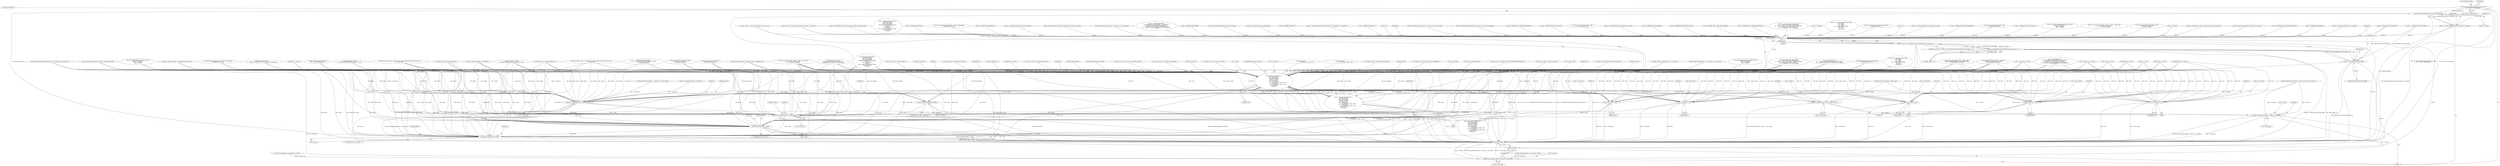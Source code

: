 digraph "0_heimdal_1a6a6e462dc2ac6111f9e02c6852ddec4849b887@API" {
"1002141" [label="(Call,copy_PrincipalName(&rep.ticket.sname, &r->ek.sname))"];
"1001094" [label="(Call,_krb5_principal2principalname(&rep.ticket.sname,\n\t\t\t\t  r->server->entry.principal))"];
"1002139" [label="(Call,ret = copy_PrincipalName(&rep.ticket.sname, &r->ek.sname))"];
"1002491" [label="(Call,ret != 0)"];
"1002490" [label="(Call,ret != 0 && ret != HDB_ERR_NOT_FOUND_HERE && reply->length == 0)"];
"1002495" [label="(Call,ret != HDB_ERR_NOT_FOUND_HERE)"];
"1002494" [label="(Call,ret != HDB_ERR_NOT_FOUND_HERE && reply->length == 0)"];
"1002506" [label="(Call,_kdc_fast_mk_error(context, r,\n \t\t\t\t &error_method,\n \t\t\t\t r->armor_crypto,\n \t\t\t\t &req->req_body,\n \t\t\t\t ret, r->e_text,\n \t\t\t\t r->server_princ,\n\t\t\t\t r->client_princ ?\n                                     &r->client_princ->name : NULL,\n\t\t\t\t r->client_princ ?\n                                     &r->client_princ->realm : NULL,\n \t\t\t\t NULL, NULL,\n \t\t\t\t reply))"];
"1002504" [label="(Call,ret = _kdc_fast_mk_error(context, r,\n \t\t\t\t &error_method,\n \t\t\t\t r->armor_crypto,\n \t\t\t\t &req->req_body,\n \t\t\t\t ret, r->e_text,\n \t\t\t\t r->server_princ,\n\t\t\t\t r->client_princ ?\n                                     &r->client_princ->name : NULL,\n\t\t\t\t r->client_princ ?\n                                     &r->client_princ->realm : NULL,\n \t\t\t\t NULL, NULL,\n \t\t\t\t reply))"];
"1002696" [label="(Return,return ret;)"];
"1002573" [label="(Call,free_METHOD_DATA(&error_method))"];
"1002592" [label="(Call,krb5_free_principal(context, r->client_princ))"];
"1002621" [label="(Call,krb5_free_principal(context, r->server_princ))"];
"1002649" [label="(Call,_kdc_free_ent(context, r->client))"];
"1002658" [label="(Call,_kdc_free_ent(context, r->server))"];
"1002597" [label="(Call,r->client_princ = NULL)"];
"1002611" [label="(Call,r->client_name = NULL)"];
"1002626" [label="(Call,r->server_princ = NULL)"];
"1002640" [label="(Call,r->server_name = NULL)"];
"1002668" [label="(Call,krb5_crypto_destroy(r->context, r->armor_crypto))"];
"1002680" [label="(Call,krb5_free_keyblock_contents(r->context, &r->reply_key))"];
"1002688" [label="(Call,krb5_free_keyblock_contents(r->context, &r->session_key))"];
"1002675" [label="(Call,r->armor_crypto = NULL)"];
"1002549" [label="(Identifier,reply)"];
"1000778" [label="(Call,ret = krb5_padata_add(context, &error_method,\n\t\t\t\t  pat[n].type, NULL, 0))"];
"1002620" [label="(Block,)"];
"1002599" [label="(Identifier,r)"];
"1002547" [label="(Identifier,NULL)"];
"1002496" [label="(Identifier,ret)"];
"1002503" [label="(Block,)"];
"1002668" [label="(Call,krb5_crypto_destroy(r->context, r->armor_crypto))"];
"1000270" [label="(Call,kdc_log(context, config, 0,\n\t\t\"AS-REQ malformed server name from %s\", from))"];
"1000868" [label="(Call,ckey == NULL)"];
"1002592" [label="(Call,krb5_free_principal(context, r->client_princ))"];
"1000945" [label="(Call,_kdc_get_preferred_key(context, config,\n\t\t\t\t r->server, r->server_name,\n\t\t\t\t &setype, &skey))"];
"1002630" [label="(Identifier,NULL)"];
"1000131" [label="(Block,)"];
"1001284" [label="(Call,_kdc_check_addresses(context, config, b->addresses, from_addr))"];
"1002495" [label="(Call,ret != HDB_ERR_NOT_FOUND_HERE)"];
"1000568" [label="(Call,ret = KRB5KDC_ERR_S_PRINCIPAL_UNKNOWN)"];
"1001190" [label="(Call,ret = KRB5KDC_ERR_POLICY)"];
"1002504" [label="(Call,ret = _kdc_fast_mk_error(context, r,\n \t\t\t\t &error_method,\n \t\t\t\t r->armor_crypto,\n \t\t\t\t &req->req_body,\n \t\t\t\t ret, r->e_text,\n \t\t\t\t r->server_princ,\n\t\t\t\t r->client_princ ?\n                                     &r->client_princ->name : NULL,\n\t\t\t\t r->client_princ ?\n                                     &r->client_princ->realm : NULL,\n \t\t\t\t NULL, NULL,\n \t\t\t\t reply))"];
"1000253" [label="(Call,ret == 0)"];
"1000355" [label="(Call,kdc_log(context, config, 0, \"Anonymous ticket w/o anonymous flag\"))"];
"1002593" [label="(Identifier,context)"];
"1002492" [label="(Identifier,ret)"];
"1002192" [label="(Call,krb5_generate_random_keyblock(context, r->sessionetype, &r->session_key))"];
"1002647" [label="(Identifier,r)"];
"1002238" [label="(Call,copy_EncryptionKey(&r->session_key, &r->ek.key))"];
"1000256" [label="(Call,ret = krb5_unparse_name(context, r->server_princ, &r->server_name))"];
"1001048" [label="(Call,ret = _krb5_principal2principalname(&rep.cname, r->client->entry.principal))"];
"1000377" [label="(Call,ret = KRB5KDC_ERR_C_PRINCIPAL_UNKNOWN)"];
"1002216" [label="(Call,ret = KRB5KDC_ERR_CLIENT_NOTYET)"];
"1001095" [label="(Call,&rep.ticket.sname)"];
"1000406" [label="(Call,kdc_log(context, config, 5, \"client %s does not have secrets at this KDC, need to proxy\",\n\t\tr->client_name))"];
"1002696" [label="(Return,return ret;)"];
"1000842" [label="(Call,ret = get_pa_etype_info2(context, config,\n\t\t\t\t     &error_method, ckey))"];
"1002635" [label="(Block,)"];
"1002689" [label="(Call,r->context)"];
"1000427" [label="(Call,krb5_unparse_name(context, r->client->entry.principal,\n\t\t\t\t&fixed_client_name))"];
"1002498" [label="(Call,reply->length == 0)"];
"1002640" [label="(Call,r->server_name = NULL)"];
"1002697" [label="(Identifier,ret)"];
"1002612" [label="(Call,r->client_name)"];
"1001292" [label="(Call,_kdc_set_e_text(r, \"Bad address list in requested\"))"];
"1000796" [label="(Call,_kdc_find_etype(context,\n\t\t\t      config->preauth_use_strongest_session_key, TRUE,\n\t\t\t      r->client, b->etype.val, b->etype.len, NULL, &ckey))"];
"1002641" [label="(Call,r->server_name)"];
"1002274" [label="(Call,ret = copy_METHOD_DATA(&r->outpadata, rep.padata))"];
"1000844" [label="(Call,get_pa_etype_info2(context, config,\n\t\t\t\t     &error_method, ckey))"];
"1002509" [label="(Call,&error_method)"];
"1001295" [label="(Call,ret = KRB5KRB_AP_ERR_BADADDR)"];
"1002604" [label="(Identifier,r)"];
"1002651" [label="(Call,r->client)"];
"1002601" [label="(Identifier,NULL)"];
"1000855" [label="(Call,require_preauth_p(r))"];
"1002479" [label="(Call,ret = KRB5KRB_ERR_RESPONSE_TOO_BIG)"];
"1000126" [label="(MethodParameterIn,kdc_request_t r)"];
"1000509" [label="(Call,ret = KRB5KDC_ERR_C_PRINCIPAL_UNKNOWN)"];
"1002321" [label="(Call,_kdc_add_KRB5SignedPath(context,\n\t\t\t\t  config,\n\t\t\t\t  r->server,\n\t\t\t\t  setype,\n\t\t\t\t  r->client->entry.principal,\n\t\t\t\t  NULL,\n\t\t\t\t  NULL,\n\t\t\t\t  &r->et))"];
"1001111" [label="(Identifier,b)"];
"1000360" [label="(Call,ret = KRB5KDC_ERR_C_PRINCIPAL_UNKNOWN)"];
"1002411" [label="(Call,ret = _kdc_encode_reply(context, config,\n\t\t\t    r->armor_crypto, req->req_body.nonce,\n\t\t\t    &rep, &r->et, &r->ek, setype, r->server->entry.kvno,\n\t\t\t    &skey->key, r->client->entry.kvno,\n\t\t\t    &r->reply_key, 0, &r->e_text, reply))"];
"1000574" [label="(Call,_kdc_find_etype(context,\n\t\t\t  krb5_principal_is_krbtgt(context, r->server_princ) ?\n\t\t\t  config->tgt_use_strongest_session_key :\n\t\t\t  config->svc_use_strongest_session_key, FALSE,\n\t\t\t  r->client, b->etype.val, b->etype.len, &r->sessionetype,\n\t\t\t  NULL))"];
"1001094" [label="(Call,_krb5_principal2principalname(&rep.ticket.sname,\n\t\t\t\t  r->server->entry.principal))"];
"1002574" [label="(Call,&error_method)"];
"1002405" [label="(Call,krb5_free_error_message(r->context, msg))"];
"1002270" [label="(Call,ret = ENOMEM)"];
"1002522" [label="(Call,r->server_princ)"];
"1000239" [label="(Call,_krb5_principalname2krb5_principal (context,\n\t\t\t\t\t\t  &r->server_princ,\n\t\t\t\t\t\t  *(b->sname),\n\t\t\t\t\t\t  b->realm))"];
"1002155" [label="(Identifier,ret)"];
"1002680" [label="(Call,krb5_free_keyblock_contents(r->context, &r->reply_key))"];
"1002491" [label="(Call,ret != 0)"];
"1002656" [label="(Identifier,r)"];
"1002623" [label="(Call,r->server_princ)"];
"1002665" [label="(Identifier,r)"];
"1002525" [label="(Call,r->client_princ ?\n                                     &r->client_princ->name : NULL)"];
"1002597" [label="(Call,r->client_princ = NULL)"];
"1002690" [label="(Identifier,r)"];
"1000455" [label="(Call,_kdc_fast_mk_error(context, r,\n\t\t\t\t &error_method,\n\t\t\t\t r->armor_crypto,\n\t\t\t\t &req->req_body,\n\t\t\t\t KRB5_KDC_ERR_WRONG_REALM,\n\t\t\t\t NULL,\n\t\t\t\t r->server_princ,\n\t\t\t\t NULL,\n\t\t\t\t &r->client->entry.principal->realm,\n\t\t\t\t NULL, NULL,\n\t\t\t\t reply))"];
"1002536" [label="(Call,r->client_princ ?\n                                     &r->client_princ->realm : NULL)"];
"1002319" [label="(Call,ret = _kdc_add_KRB5SignedPath(context,\n\t\t\t\t  config,\n\t\t\t\t  r->server,\n\t\t\t\t  setype,\n\t\t\t\t  r->client->entry.principal,\n\t\t\t\t  NULL,\n\t\t\t\t  NULL,\n\t\t\t\t  &r->et))"];
"1001275" [label="(Call,_kdc_set_e_text(r, \"Ticket may not be postdate\"))"];
"1002606" [label="(Block,)"];
"1000533" [label="(Call,ret == HDB_ERR_NOT_FOUND_HERE)"];
"1000133" [label="(Call,context = r->context)"];
"1000652" [label="(Call,pat[n].validate == NULL)"];
"1002675" [label="(Call,r->armor_crypto = NULL)"];
"1002489" [label="(ControlStructure,if (ret != 0 && ret != HDB_ERR_NOT_FOUND_HERE && reply->length == 0))"];
"1002598" [label="(Call,r->client_princ)"];
"1002507" [label="(Identifier,context)"];
"1002497" [label="(Identifier,HDB_ERR_NOT_FOUND_HERE)"];
"1000312" [label="(Call,krb5_unparse_name(context, r->client_princ, &r->client_name))"];
"1002622" [label="(Identifier,context)"];
"1000711" [label="(Call,ret != 0)"];
"1001187" [label="(Call,_kdc_set_e_text(r, \"Ticket may not be forwardable\"))"];
"1002514" [label="(Call,&req->req_body)"];
"1002220" [label="(Call,ret = copy_EncryptionKey(&r->session_key, &r->et.key))"];
"1002660" [label="(Call,r->server)"];
"1002698" [label="(MethodReturn,RET)"];
"1000860" [label="(Call,ret = KRB5KDC_ERR_PREAUTH_REQUIRED)"];
"1000192" [label="(Call,_kdc_fast_unwrap_request(r))"];
"1000278" [label="(Call,b->cname == NULL)"];
"1000831" [label="(Call,ret = get_pa_etype_info(context, config,\n\t\t\t\t\t&error_method, ckey))"];
"1002591" [label="(Block,)"];
"1002684" [label="(Call,&r->reply_key)"];
"1000383" [label="(Call,_kdc_db_fetch(context, config, r->client_princ,\n\t\t\tHDB_F_GET_CLIENT | flags, NULL,\n\t\t\t&r->clientdb, &r->client))"];
"1002650" [label="(Identifier,context)"];
"1002399" [label="(Call,_kdc_r_log(r, 0, \"add_enc_pa_rep failed: %s: %d\", msg, ret))"];
"1002553" [label="(JumpTarget,out2:)"];
"1000863" [label="(Call,_kdc_set_e_text(r, \"Need to use PA-ENC-TIMESTAMP/PA-PK-AS-REQ\"))"];
"1002569" [label="(ControlStructure,if (error_method.len))"];
"1002264" [label="(Call,rep.padata == NULL)"];
"1002692" [label="(Call,&r->session_key)"];
"1000889" [label="(Call,krb5_copy_keyblock_contents(r->context, &ckey->key, &r->reply_key))"];
"1002669" [label="(Call,r->context)"];
"1002682" [label="(Identifier,r)"];
"1000294" [label="(Call,_krb5_principalname2krb5_principal (context,\n\t\t\t\t\t\t  &r->client_princ,\n\t\t\t\t\t\t  *(b->cname),\n\t\t\t\t\t\t  b->realm))"];
"1002490" [label="(Call,ret != 0 && ret != HDB_ERR_NOT_FOUND_HERE && reply->length == 0)"];
"1002142" [label="(Call,&rep.ticket.sname)"];
"1002344" [label="(Call,log_as_req(context, config, r->reply_key.keytype, setype, b))"];
"1000675" [label="(Call,kdc_log(context, config, 5,\n\t\t    \"Looking for %s pa-data -- %s\", pat[n].name, r->client_name))"];
"1000872" [label="(Call,ret = KRB5KDC_ERR_CLIENT_NOTYET)"];
"1001101" [label="(Call,r->server->entry.principal)"];
"1000292" [label="(Call,ret = _krb5_principalname2krb5_principal (context,\n\t\t\t\t\t\t  &r->client_princ,\n\t\t\t\t\t\t  *(b->cname),\n\t\t\t\t\t\t  b->realm))"];
"1000232" [label="(Call,_kdc_set_e_text(r, \"No server in request\"))"];
"1002645" [label="(ControlStructure,if (r->client))"];
"1000324" [label="(Call,kdc_log(context, config, 0,\n\t\t\"AS-REQ malformed client name from %s\", from))"];
"1000920" [label="(Call,ret = _kdc_check_access(context, config, r->client, r->client_name,\n\t\t\t    r->server, r->server_name,\n\t\t\t    req, &error_method))"];
"1002649" [label="(Call,_kdc_free_ent(context, r->client))"];
"1000943" [label="(Call,ret = _kdc_get_preferred_key(context, config,\n\t\t\t\t r->server, r->server_name,\n\t\t\t\t &setype, &skey))"];
"1002148" [label="(Call,&r->ek.sname)"];
"1002511" [label="(Call,r->armor_crypto)"];
"1001708" [label="(Call,ret = ENOMEM)"];
"1002618" [label="(Identifier,r)"];
"1000577" [label="(Call,krb5_principal_is_krbtgt(context, r->server_princ))"];
"1002659" [label="(Identifier,context)"];
"1000993" [label="(Call,_kdc_set_e_text(r, \"Bad KDC options\"))"];
"1001028" [label="(Call,ret = copy_Realm(&r->client->entry.principal->realm, &rep.crealm))"];
"1002139" [label="(Call,ret = copy_PrincipalName(&rep.ticket.sname, &r->ek.sname))"];
"1002236" [label="(Call,ret = copy_EncryptionKey(&r->session_key, &r->ek.key))"];
"1000197" [label="(Call,_kdc_r_log(r, 0, \"FAST unwrap request from %s failed: %d\", from, ret))"];
"1002508" [label="(Identifier,r)"];
"1000662" [label="(Call,r->armor_crypto == NULL)"];
"1000369" [label="(Call,kdc_log(context, config, 0,\n\t\t\"Request for a anonymous ticket with non \"\n\t\t\"anonymous client name: %s\", r->client_name))"];
"1002594" [label="(Call,r->client_princ)"];
"1002493" [label="(Literal,0)"];
"1000229" [label="(Call,ret = KRB5KRB_ERR_GENERIC)"];
"1002611" [label="(Call,r->client_name = NULL)"];
"1001315" [label="(Call,ret = copy_Realm(&rep.crealm, &r->et.crealm))"];
"1002579" [label="(Identifier,r)"];
"1002679" [label="(Identifier,NULL)"];
"1001072" [label="(Call,ret = copy_Realm(&r->server->entry.principal->realm, &rep.ticket.realm))"];
"1002500" [label="(Identifier,reply)"];
"1002482" [label="(Call,_kdc_set_e_text(r, \"Reply packet too large\"))"];
"1002628" [label="(Identifier,r)"];
"1002654" [label="(ControlStructure,if (r->server))"];
"1002548" [label="(Identifier,NULL)"];
"1000707" [label="(Call,pat[n].validate(r, pa))"];
"1000453" [label="(Call,ret = _kdc_fast_mk_error(context, r,\n\t\t\t\t &error_method,\n\t\t\t\t r->armor_crypto,\n\t\t\t\t &req->req_body,\n\t\t\t\t KRB5_KDC_ERR_WRONG_REALM,\n\t\t\t\t NULL,\n\t\t\t\t r->server_princ,\n\t\t\t\t NULL,\n\t\t\t\t &r->client->entry.principal->realm,\n\t\t\t\t NULL, NULL,\n\t\t\t\t reply))"];
"1001234" [label="(Call,ret = KRB5KDC_ERR_POLICY)"];
"1000258" [label="(Call,krb5_unparse_name(context, r->server_princ, &r->server_name))"];
"1001698" [label="(Call,r->ek.last_req.val == NULL)"];
"1000833" [label="(Call,get_pa_etype_info(context, config,\n\t\t\t\t\t&error_method, ckey))"];
"1002292" [label="(Call,generate_pac(r, skey))"];
"1002551" [label="(Identifier,ret)"];
"1002621" [label="(Call,krb5_free_principal(context, r->server_princ))"];
"1000425" [label="(Call,ret = krb5_unparse_name(context, r->client->entry.principal,\n\t\t\t\t&fixed_client_name))"];
"1002676" [label="(Call,r->armor_crypto)"];
"1000990" [label="(Call,ret = KRB5KDC_ERR_BADOPTION)"];
"1000223" [label="(Call,b->sname == NULL)"];
"1002140" [label="(Identifier,ret)"];
"1002677" [label="(Identifier,r)"];
"1000565" [label="(Call,krb5_free_error_message(context, msg))"];
"1002141" [label="(Call,copy_PrincipalName(&rep.ticket.sname, &r->ek.sname))"];
"1000610" [label="(Call,kdc_log(context, config, 0,\n\t\t\"Client (%s) from %s has no common enctypes with KDC \"\n\t\t\"to use for the session key\",\n\t\tr->client_name, from))"];
"1002121" [label="(Call,ret = copy_Realm(&rep.ticket.realm, &r->ek.srealm))"];
"1002213" [label="(Call,_kdc_set_e_text(r, \"Client have no reply key\"))"];
"1002518" [label="(Identifier,ret)"];
"1002477" [label="(Call,krb5_data_free(reply))"];
"1002627" [label="(Call,r->server_princ)"];
"1002222" [label="(Call,copy_EncryptionKey(&r->session_key, &r->et.key))"];
"1000887" [label="(Call,ret = krb5_copy_keyblock_contents(r->context, &ckey->key, &r->reply_key))"];
"1000506" [label="(Call,krb5_free_error_message(context, msg))"];
"1000402" [label="(Call,ret == HDB_ERR_NOT_FOUND_HERE)"];
"1002688" [label="(Call,krb5_free_keyblock_contents(r->context, &r->session_key))"];
"1000310" [label="(Call,ret = krb5_unparse_name(context, r->client_princ, &r->client_name))"];
"1000515" [label="(Call,_kdc_db_fetch(context, config, r->server_princ,\n\t\t\tHDB_F_GET_SERVER|HDB_F_GET_KRBTGT | flags,\n\t\t\tNULL, NULL, &r->server))"];
"1002672" [label="(Call,r->armor_crypto)"];
"1000922" [label="(Call,_kdc_check_access(context, config, r->client, r->client_name,\n\t\t\t    r->server, r->server_name,\n\t\t\t    req, &error_method))"];
"1002573" [label="(Call,free_METHOD_DATA(&error_method))"];
"1002626" [label="(Call,r->server_princ = NULL)"];
"1000572" [label="(Call,ret = _kdc_find_etype(context,\n\t\t\t  krb5_principal_is_krbtgt(context, r->server_princ) ?\n\t\t\t  config->tgt_use_strongest_session_key :\n\t\t\t  config->svc_use_strongest_session_key, FALSE,\n\t\t\t  r->client, b->etype.val, b->etype.len, &r->sessionetype,\n\t\t\t  NULL))"];
"1000780" [label="(Call,krb5_padata_add(context, &error_method,\n\t\t\t\t  pat[n].type, NULL, 0))"];
"1000284" [label="(Call,ret = KRB5KRB_ERR_GENERIC)"];
"1002506" [label="(Call,_kdc_fast_mk_error(context, r,\n \t\t\t\t &error_method,\n \t\t\t\t r->armor_crypto,\n \t\t\t\t &req->req_body,\n \t\t\t\t ret, r->e_text,\n \t\t\t\t r->server_princ,\n\t\t\t\t r->client_princ ?\n                                     &r->client_princ->name : NULL,\n\t\t\t\t r->client_princ ?\n                                     &r->client_princ->realm : NULL,\n \t\t\t\t NULL, NULL,\n \t\t\t\t reply))"];
"1002644" [label="(Identifier,NULL)"];
"1002413" [label="(Call,_kdc_encode_reply(context, config,\n\t\t\t    r->armor_crypto, req->req_body.nonce,\n\t\t\t    &rep, &r->et, &r->ek, setype, r->server->entry.kvno,\n\t\t\t    &skey->key, r->client->entry.kvno,\n\t\t\t    &r->reply_key, 0, &r->e_text, reply))"];
"1002667" [label="(Block,)"];
"1000537" [label="(Call,kdc_log(context, config, 5, \"target %s does not have secrets at this KDC, need to proxy\",\n\t\tr->server_name))"];
"1001299" [label="(Call,ret = copy_PrincipalName(&rep.cname, &r->et.cname))"];
"1002633" [label="(Identifier,r)"];
"1000344" [label="(Call,_kdc_is_anonymous(context, r->client_princ))"];
"1000127" [label="(MethodParameterIn,krb5_data *reply)"];
"1001008" [label="(Call,_kdc_is_anonymous(context, r->client_princ))"];
"1000875" [label="(Call,_kdc_set_e_text(r, \"Doesn't have a client key available\"))"];
"1002658" [label="(Call,_kdc_free_ent(context, r->server))"];
"1001231" [label="(Call,_kdc_set_e_text(r, \"Ticket may not be proxiable\"))"];
"1001018" [label="(Call,ret = copy_Realm(&anon_realm, &rep.crealm))"];
"1002386" [label="(Call,add_enc_pa_rep(r))"];
"1001278" [label="(Call,ret = KRB5KDC_ERR_POLICY)"];
"1002494" [label="(Call,ret != HDB_ERR_NOT_FOUND_HERE && reply->length == 0)"];
"1002505" [label="(Identifier,ret)"];
"1000287" [label="(Call,_kdc_set_e_text(r, \"No client in request\"))"];
"1002681" [label="(Call,r->context)"];
"1002519" [label="(Call,r->e_text)"];
"1002615" [label="(Identifier,NULL)"];
"1002190" [label="(Call,ret = krb5_generate_random_keyblock(context, r->sessionetype, &r->session_key))"];
"1002141" -> "1002139"  [label="AST: "];
"1002141" -> "1002148"  [label="CFG: "];
"1002142" -> "1002141"  [label="AST: "];
"1002148" -> "1002141"  [label="AST: "];
"1002139" -> "1002141"  [label="CFG: "];
"1002141" -> "1002698"  [label="DDG: &rep.ticket.sname"];
"1002141" -> "1002698"  [label="DDG: &r->ek.sname"];
"1002141" -> "1002139"  [label="DDG: &rep.ticket.sname"];
"1002141" -> "1002139"  [label="DDG: &r->ek.sname"];
"1001094" -> "1002141"  [label="DDG: &rep.ticket.sname"];
"1001094" -> "1000131"  [label="AST: "];
"1001094" -> "1001101"  [label="CFG: "];
"1001095" -> "1001094"  [label="AST: "];
"1001101" -> "1001094"  [label="AST: "];
"1001111" -> "1001094"  [label="CFG: "];
"1001094" -> "1002698"  [label="DDG: _krb5_principal2principalname(&rep.ticket.sname,\n\t\t\t\t  r->server->entry.principal)"];
"1001094" -> "1002698"  [label="DDG: r->server->entry.principal"];
"1001094" -> "1002698"  [label="DDG: &rep.ticket.sname"];
"1002139" -> "1000131"  [label="AST: "];
"1002140" -> "1002139"  [label="AST: "];
"1002155" -> "1002139"  [label="CFG: "];
"1002139" -> "1002698"  [label="DDG: copy_PrincipalName(&rep.ticket.sname, &r->ek.sname)"];
"1002139" -> "1002491"  [label="DDG: ret"];
"1002491" -> "1002490"  [label="AST: "];
"1002491" -> "1002493"  [label="CFG: "];
"1002492" -> "1002491"  [label="AST: "];
"1002493" -> "1002491"  [label="AST: "];
"1002496" -> "1002491"  [label="CFG: "];
"1002490" -> "1002491"  [label="CFG: "];
"1002491" -> "1002698"  [label="DDG: ret"];
"1002491" -> "1002490"  [label="DDG: ret"];
"1002491" -> "1002490"  [label="DDG: 0"];
"1000842" -> "1002491"  [label="DDG: ret"];
"1000711" -> "1002491"  [label="DDG: ret"];
"1000292" -> "1002491"  [label="DDG: ret"];
"1000872" -> "1002491"  [label="DDG: ret"];
"1000831" -> "1002491"  [label="DDG: ret"];
"1000533" -> "1002491"  [label="DDG: ret"];
"1000377" -> "1002491"  [label="DDG: ret"];
"1000256" -> "1002491"  [label="DDG: ret"];
"1000509" -> "1002491"  [label="DDG: ret"];
"1000778" -> "1002491"  [label="DDG: ret"];
"1000860" -> "1002491"  [label="DDG: ret"];
"1000197" -> "1002491"  [label="DDG: ret"];
"1002121" -> "1002491"  [label="DDG: ret"];
"1001048" -> "1002491"  [label="DDG: ret"];
"1000284" -> "1002491"  [label="DDG: ret"];
"1000360" -> "1002491"  [label="DDG: ret"];
"1000568" -> "1002491"  [label="DDG: ret"];
"1001708" -> "1002491"  [label="DDG: ret"];
"1002274" -> "1002491"  [label="DDG: ret"];
"1000920" -> "1002491"  [label="DDG: ret"];
"1001295" -> "1002491"  [label="DDG: ret"];
"1000310" -> "1002491"  [label="DDG: ret"];
"1000990" -> "1002491"  [label="DDG: ret"];
"1000253" -> "1002491"  [label="DDG: ret"];
"1002216" -> "1002491"  [label="DDG: ret"];
"1001072" -> "1002491"  [label="DDG: ret"];
"1001315" -> "1002491"  [label="DDG: ret"];
"1001190" -> "1002491"  [label="DDG: ret"];
"1002220" -> "1002491"  [label="DDG: ret"];
"1002190" -> "1002491"  [label="DDG: ret"];
"1000425" -> "1002491"  [label="DDG: ret"];
"1001299" -> "1002491"  [label="DDG: ret"];
"1000402" -> "1002491"  [label="DDG: ret"];
"1001018" -> "1002491"  [label="DDG: ret"];
"1002319" -> "1002491"  [label="DDG: ret"];
"1000943" -> "1002491"  [label="DDG: ret"];
"1002270" -> "1002491"  [label="DDG: ret"];
"1002479" -> "1002491"  [label="DDG: ret"];
"1002399" -> "1002491"  [label="DDG: ret"];
"1000887" -> "1002491"  [label="DDG: ret"];
"1001234" -> "1002491"  [label="DDG: ret"];
"1001278" -> "1002491"  [label="DDG: ret"];
"1000229" -> "1002491"  [label="DDG: ret"];
"1001028" -> "1002491"  [label="DDG: ret"];
"1000572" -> "1002491"  [label="DDG: ret"];
"1002236" -> "1002491"  [label="DDG: ret"];
"1002411" -> "1002491"  [label="DDG: ret"];
"1000453" -> "1002491"  [label="DDG: ret"];
"1002491" -> "1002495"  [label="DDG: ret"];
"1002491" -> "1002506"  [label="DDG: ret"];
"1002491" -> "1002696"  [label="DDG: ret"];
"1002490" -> "1002489"  [label="AST: "];
"1002490" -> "1002494"  [label="CFG: "];
"1002494" -> "1002490"  [label="AST: "];
"1002505" -> "1002490"  [label="CFG: "];
"1002553" -> "1002490"  [label="CFG: "];
"1002490" -> "1002698"  [label="DDG: ret != 0 && ret != HDB_ERR_NOT_FOUND_HERE && reply->length == 0"];
"1002490" -> "1002698"  [label="DDG: ret != HDB_ERR_NOT_FOUND_HERE && reply->length == 0"];
"1002490" -> "1002698"  [label="DDG: ret != 0"];
"1002494" -> "1002490"  [label="DDG: ret != HDB_ERR_NOT_FOUND_HERE"];
"1002494" -> "1002490"  [label="DDG: reply->length == 0"];
"1002495" -> "1002494"  [label="AST: "];
"1002495" -> "1002497"  [label="CFG: "];
"1002496" -> "1002495"  [label="AST: "];
"1002497" -> "1002495"  [label="AST: "];
"1002500" -> "1002495"  [label="CFG: "];
"1002494" -> "1002495"  [label="CFG: "];
"1002495" -> "1002698"  [label="DDG: ret"];
"1002495" -> "1002698"  [label="DDG: HDB_ERR_NOT_FOUND_HERE"];
"1002495" -> "1002494"  [label="DDG: ret"];
"1002495" -> "1002494"  [label="DDG: HDB_ERR_NOT_FOUND_HERE"];
"1000402" -> "1002495"  [label="DDG: HDB_ERR_NOT_FOUND_HERE"];
"1000533" -> "1002495"  [label="DDG: HDB_ERR_NOT_FOUND_HERE"];
"1002495" -> "1002506"  [label="DDG: ret"];
"1002495" -> "1002696"  [label="DDG: ret"];
"1002494" -> "1002498"  [label="CFG: "];
"1002498" -> "1002494"  [label="AST: "];
"1002494" -> "1002698"  [label="DDG: ret != HDB_ERR_NOT_FOUND_HERE"];
"1002494" -> "1002698"  [label="DDG: reply->length == 0"];
"1002498" -> "1002494"  [label="DDG: reply->length"];
"1002498" -> "1002494"  [label="DDG: 0"];
"1002506" -> "1002504"  [label="AST: "];
"1002506" -> "1002549"  [label="CFG: "];
"1002507" -> "1002506"  [label="AST: "];
"1002508" -> "1002506"  [label="AST: "];
"1002509" -> "1002506"  [label="AST: "];
"1002511" -> "1002506"  [label="AST: "];
"1002514" -> "1002506"  [label="AST: "];
"1002518" -> "1002506"  [label="AST: "];
"1002519" -> "1002506"  [label="AST: "];
"1002522" -> "1002506"  [label="AST: "];
"1002525" -> "1002506"  [label="AST: "];
"1002536" -> "1002506"  [label="AST: "];
"1002547" -> "1002506"  [label="AST: "];
"1002548" -> "1002506"  [label="AST: "];
"1002549" -> "1002506"  [label="AST: "];
"1002504" -> "1002506"  [label="CFG: "];
"1002506" -> "1002698"  [label="DDG: r->e_text"];
"1002506" -> "1002698"  [label="DDG: r->armor_crypto"];
"1002506" -> "1002698"  [label="DDG: r"];
"1002506" -> "1002698"  [label="DDG: &error_method"];
"1002506" -> "1002698"  [label="DDG: reply"];
"1002506" -> "1002698"  [label="DDG: &req->req_body"];
"1002506" -> "1002698"  [label="DDG: NULL"];
"1002506" -> "1002698"  [label="DDG: context"];
"1002506" -> "1002698"  [label="DDG: r->server_princ"];
"1002506" -> "1002698"  [label="DDG: r->client_princ ?\n                                     &r->client_princ->realm : NULL"];
"1002506" -> "1002698"  [label="DDG: r->client_princ ?\n                                     &r->client_princ->name : NULL"];
"1002506" -> "1002504"  [label="DDG: &req->req_body"];
"1002506" -> "1002504"  [label="DDG: ret"];
"1002506" -> "1002504"  [label="DDG: reply"];
"1002506" -> "1002504"  [label="DDG: r->e_text"];
"1002506" -> "1002504"  [label="DDG: NULL"];
"1002506" -> "1002504"  [label="DDG: context"];
"1002506" -> "1002504"  [label="DDG: r->client_princ ?\n                                     &r->client_princ->name : NULL"];
"1002506" -> "1002504"  [label="DDG: r->client_princ ?\n                                     &r->client_princ->realm : NULL"];
"1002506" -> "1002504"  [label="DDG: &error_method"];
"1002506" -> "1002504"  [label="DDG: r->server_princ"];
"1002506" -> "1002504"  [label="DDG: r->armor_crypto"];
"1002506" -> "1002504"  [label="DDG: r"];
"1000427" -> "1002506"  [label="DDG: context"];
"1000675" -> "1002506"  [label="DDG: context"];
"1000833" -> "1002506"  [label="DDG: context"];
"1000833" -> "1002506"  [label="DDG: &error_method"];
"1000780" -> "1002506"  [label="DDG: context"];
"1000780" -> "1002506"  [label="DDG: &error_method"];
"1000780" -> "1002506"  [label="DDG: NULL"];
"1000369" -> "1002506"  [label="DDG: context"];
"1000506" -> "1002506"  [label="DDG: context"];
"1000565" -> "1002506"  [label="DDG: context"];
"1001008" -> "1002506"  [label="DDG: context"];
"1001284" -> "1002506"  [label="DDG: context"];
"1000922" -> "1002506"  [label="DDG: context"];
"1000922" -> "1002506"  [label="DDG: &error_method"];
"1000294" -> "1002506"  [label="DDG: context"];
"1000324" -> "1002506"  [label="DDG: context"];
"1002192" -> "1002506"  [label="DDG: context"];
"1000455" -> "1002506"  [label="DDG: context"];
"1000455" -> "1002506"  [label="DDG: r"];
"1000455" -> "1002506"  [label="DDG: &error_method"];
"1000455" -> "1002506"  [label="DDG: r->armor_crypto"];
"1000455" -> "1002506"  [label="DDG: &req->req_body"];
"1000455" -> "1002506"  [label="DDG: r->server_princ"];
"1000455" -> "1002506"  [label="DDG: NULL"];
"1000455" -> "1002506"  [label="DDG: reply"];
"1000796" -> "1002506"  [label="DDG: context"];
"1000796" -> "1002506"  [label="DDG: NULL"];
"1000355" -> "1002506"  [label="DDG: context"];
"1002344" -> "1002506"  [label="DDG: context"];
"1000406" -> "1002506"  [label="DDG: context"];
"1000945" -> "1002506"  [label="DDG: context"];
"1000610" -> "1002506"  [label="DDG: context"];
"1000133" -> "1002506"  [label="DDG: context"];
"1000537" -> "1002506"  [label="DDG: context"];
"1000844" -> "1002506"  [label="DDG: context"];
"1000844" -> "1002506"  [label="DDG: &error_method"];
"1002413" -> "1002506"  [label="DDG: context"];
"1002413" -> "1002506"  [label="DDG: r->armor_crypto"];
"1002413" -> "1002506"  [label="DDG: &r->e_text"];
"1002413" -> "1002506"  [label="DDG: reply"];
"1000270" -> "1002506"  [label="DDG: context"];
"1002321" -> "1002506"  [label="DDG: context"];
"1002321" -> "1002506"  [label="DDG: NULL"];
"1001231" -> "1002506"  [label="DDG: r"];
"1001187" -> "1002506"  [label="DDG: r"];
"1002386" -> "1002506"  [label="DDG: r"];
"1000707" -> "1002506"  [label="DDG: r"];
"1002213" -> "1002506"  [label="DDG: r"];
"1000863" -> "1002506"  [label="DDG: r"];
"1001275" -> "1002506"  [label="DDG: r"];
"1000875" -> "1002506"  [label="DDG: r"];
"1002292" -> "1002506"  [label="DDG: r"];
"1000855" -> "1002506"  [label="DDG: r"];
"1000197" -> "1002506"  [label="DDG: r"];
"1002482" -> "1002506"  [label="DDG: r"];
"1000232" -> "1002506"  [label="DDG: r"];
"1002399" -> "1002506"  [label="DDG: r"];
"1000192" -> "1002506"  [label="DDG: r"];
"1000993" -> "1002506"  [label="DDG: r"];
"1000287" -> "1002506"  [label="DDG: r"];
"1001292" -> "1002506"  [label="DDG: r"];
"1000126" -> "1002506"  [label="DDG: r"];
"1000662" -> "1002506"  [label="DDG: r->armor_crypto"];
"1000662" -> "1002506"  [label="DDG: NULL"];
"1000577" -> "1002506"  [label="DDG: r->server_princ"];
"1000258" -> "1002506"  [label="DDG: r->server_princ"];
"1000515" -> "1002506"  [label="DDG: r->server_princ"];
"1000515" -> "1002506"  [label="DDG: NULL"];
"1000239" -> "1002506"  [label="DDG: &r->server_princ"];
"1000278" -> "1002506"  [label="DDG: NULL"];
"1001698" -> "1002506"  [label="DDG: NULL"];
"1000223" -> "1002506"  [label="DDG: NULL"];
"1000383" -> "1002506"  [label="DDG: NULL"];
"1000868" -> "1002506"  [label="DDG: NULL"];
"1000652" -> "1002506"  [label="DDG: NULL"];
"1002264" -> "1002506"  [label="DDG: NULL"];
"1000574" -> "1002506"  [label="DDG: NULL"];
"1002477" -> "1002506"  [label="DDG: reply"];
"1000127" -> "1002506"  [label="DDG: reply"];
"1002506" -> "1002573"  [label="DDG: &error_method"];
"1002506" -> "1002592"  [label="DDG: context"];
"1002506" -> "1002597"  [label="DDG: NULL"];
"1002506" -> "1002611"  [label="DDG: NULL"];
"1002506" -> "1002621"  [label="DDG: context"];
"1002506" -> "1002621"  [label="DDG: r->server_princ"];
"1002506" -> "1002626"  [label="DDG: NULL"];
"1002506" -> "1002640"  [label="DDG: NULL"];
"1002506" -> "1002649"  [label="DDG: context"];
"1002506" -> "1002658"  [label="DDG: context"];
"1002506" -> "1002668"  [label="DDG: r->armor_crypto"];
"1002506" -> "1002675"  [label="DDG: NULL"];
"1002504" -> "1002503"  [label="AST: "];
"1002505" -> "1002504"  [label="AST: "];
"1002551" -> "1002504"  [label="CFG: "];
"1002504" -> "1002698"  [label="DDG: ret"];
"1002504" -> "1002698"  [label="DDG: _kdc_fast_mk_error(context, r,\n \t\t\t\t &error_method,\n \t\t\t\t r->armor_crypto,\n \t\t\t\t &req->req_body,\n \t\t\t\t ret, r->e_text,\n \t\t\t\t r->server_princ,\n\t\t\t\t r->client_princ ?\n                                     &r->client_princ->name : NULL,\n\t\t\t\t r->client_princ ?\n                                     &r->client_princ->realm : NULL,\n \t\t\t\t NULL, NULL,\n \t\t\t\t reply)"];
"1002504" -> "1002696"  [label="DDG: ret"];
"1002696" -> "1000131"  [label="AST: "];
"1002696" -> "1002697"  [label="CFG: "];
"1002697" -> "1002696"  [label="AST: "];
"1002698" -> "1002696"  [label="CFG: "];
"1002696" -> "1002698"  [label="DDG: <RET>"];
"1002697" -> "1002696"  [label="DDG: ret"];
"1002573" -> "1002569"  [label="AST: "];
"1002573" -> "1002574"  [label="CFG: "];
"1002574" -> "1002573"  [label="AST: "];
"1002579" -> "1002573"  [label="CFG: "];
"1002573" -> "1002698"  [label="DDG: free_METHOD_DATA(&error_method)"];
"1002573" -> "1002698"  [label="DDG: &error_method"];
"1000922" -> "1002573"  [label="DDG: &error_method"];
"1000780" -> "1002573"  [label="DDG: &error_method"];
"1000833" -> "1002573"  [label="DDG: &error_method"];
"1000455" -> "1002573"  [label="DDG: &error_method"];
"1000844" -> "1002573"  [label="DDG: &error_method"];
"1002592" -> "1002591"  [label="AST: "];
"1002592" -> "1002594"  [label="CFG: "];
"1002593" -> "1002592"  [label="AST: "];
"1002594" -> "1002592"  [label="AST: "];
"1002599" -> "1002592"  [label="CFG: "];
"1002592" -> "1002698"  [label="DDG: context"];
"1002592" -> "1002698"  [label="DDG: krb5_free_principal(context, r->client_princ)"];
"1000427" -> "1002592"  [label="DDG: context"];
"1000675" -> "1002592"  [label="DDG: context"];
"1000833" -> "1002592"  [label="DDG: context"];
"1000780" -> "1002592"  [label="DDG: context"];
"1000369" -> "1002592"  [label="DDG: context"];
"1000506" -> "1002592"  [label="DDG: context"];
"1000565" -> "1002592"  [label="DDG: context"];
"1001008" -> "1002592"  [label="DDG: context"];
"1001008" -> "1002592"  [label="DDG: r->client_princ"];
"1001284" -> "1002592"  [label="DDG: context"];
"1000922" -> "1002592"  [label="DDG: context"];
"1000294" -> "1002592"  [label="DDG: context"];
"1000294" -> "1002592"  [label="DDG: &r->client_princ"];
"1000324" -> "1002592"  [label="DDG: context"];
"1002192" -> "1002592"  [label="DDG: context"];
"1000455" -> "1002592"  [label="DDG: context"];
"1000796" -> "1002592"  [label="DDG: context"];
"1000355" -> "1002592"  [label="DDG: context"];
"1002344" -> "1002592"  [label="DDG: context"];
"1000406" -> "1002592"  [label="DDG: context"];
"1000945" -> "1002592"  [label="DDG: context"];
"1000610" -> "1002592"  [label="DDG: context"];
"1000133" -> "1002592"  [label="DDG: context"];
"1000537" -> "1002592"  [label="DDG: context"];
"1000844" -> "1002592"  [label="DDG: context"];
"1002413" -> "1002592"  [label="DDG: context"];
"1000270" -> "1002592"  [label="DDG: context"];
"1002321" -> "1002592"  [label="DDG: context"];
"1000312" -> "1002592"  [label="DDG: r->client_princ"];
"1000383" -> "1002592"  [label="DDG: r->client_princ"];
"1000344" -> "1002592"  [label="DDG: r->client_princ"];
"1002592" -> "1002621"  [label="DDG: context"];
"1002592" -> "1002649"  [label="DDG: context"];
"1002592" -> "1002658"  [label="DDG: context"];
"1002621" -> "1002620"  [label="AST: "];
"1002621" -> "1002623"  [label="CFG: "];
"1002622" -> "1002621"  [label="AST: "];
"1002623" -> "1002621"  [label="AST: "];
"1002628" -> "1002621"  [label="CFG: "];
"1002621" -> "1002698"  [label="DDG: krb5_free_principal(context, r->server_princ)"];
"1002621" -> "1002698"  [label="DDG: context"];
"1000427" -> "1002621"  [label="DDG: context"];
"1000675" -> "1002621"  [label="DDG: context"];
"1000833" -> "1002621"  [label="DDG: context"];
"1000780" -> "1002621"  [label="DDG: context"];
"1000369" -> "1002621"  [label="DDG: context"];
"1000506" -> "1002621"  [label="DDG: context"];
"1000565" -> "1002621"  [label="DDG: context"];
"1001008" -> "1002621"  [label="DDG: context"];
"1001284" -> "1002621"  [label="DDG: context"];
"1000922" -> "1002621"  [label="DDG: context"];
"1000294" -> "1002621"  [label="DDG: context"];
"1000324" -> "1002621"  [label="DDG: context"];
"1002192" -> "1002621"  [label="DDG: context"];
"1000455" -> "1002621"  [label="DDG: context"];
"1000455" -> "1002621"  [label="DDG: r->server_princ"];
"1000796" -> "1002621"  [label="DDG: context"];
"1000355" -> "1002621"  [label="DDG: context"];
"1002344" -> "1002621"  [label="DDG: context"];
"1000406" -> "1002621"  [label="DDG: context"];
"1000945" -> "1002621"  [label="DDG: context"];
"1000610" -> "1002621"  [label="DDG: context"];
"1000133" -> "1002621"  [label="DDG: context"];
"1000537" -> "1002621"  [label="DDG: context"];
"1000844" -> "1002621"  [label="DDG: context"];
"1002413" -> "1002621"  [label="DDG: context"];
"1000270" -> "1002621"  [label="DDG: context"];
"1002321" -> "1002621"  [label="DDG: context"];
"1000577" -> "1002621"  [label="DDG: r->server_princ"];
"1000258" -> "1002621"  [label="DDG: r->server_princ"];
"1000515" -> "1002621"  [label="DDG: r->server_princ"];
"1000239" -> "1002621"  [label="DDG: &r->server_princ"];
"1002621" -> "1002649"  [label="DDG: context"];
"1002621" -> "1002658"  [label="DDG: context"];
"1002649" -> "1002645"  [label="AST: "];
"1002649" -> "1002651"  [label="CFG: "];
"1002650" -> "1002649"  [label="AST: "];
"1002651" -> "1002649"  [label="AST: "];
"1002656" -> "1002649"  [label="CFG: "];
"1002649" -> "1002698"  [label="DDG: r->client"];
"1002649" -> "1002698"  [label="DDG: context"];
"1002649" -> "1002698"  [label="DDG: _kdc_free_ent(context, r->client)"];
"1000427" -> "1002649"  [label="DDG: context"];
"1000675" -> "1002649"  [label="DDG: context"];
"1000833" -> "1002649"  [label="DDG: context"];
"1000780" -> "1002649"  [label="DDG: context"];
"1000369" -> "1002649"  [label="DDG: context"];
"1000506" -> "1002649"  [label="DDG: context"];
"1000565" -> "1002649"  [label="DDG: context"];
"1001008" -> "1002649"  [label="DDG: context"];
"1001284" -> "1002649"  [label="DDG: context"];
"1000294" -> "1002649"  [label="DDG: context"];
"1000324" -> "1002649"  [label="DDG: context"];
"1002192" -> "1002649"  [label="DDG: context"];
"1000455" -> "1002649"  [label="DDG: context"];
"1000796" -> "1002649"  [label="DDG: context"];
"1000796" -> "1002649"  [label="DDG: r->client"];
"1000355" -> "1002649"  [label="DDG: context"];
"1002344" -> "1002649"  [label="DDG: context"];
"1000406" -> "1002649"  [label="DDG: context"];
"1000945" -> "1002649"  [label="DDG: context"];
"1000610" -> "1002649"  [label="DDG: context"];
"1000133" -> "1002649"  [label="DDG: context"];
"1000922" -> "1002649"  [label="DDG: context"];
"1000922" -> "1002649"  [label="DDG: r->client"];
"1000537" -> "1002649"  [label="DDG: context"];
"1000844" -> "1002649"  [label="DDG: context"];
"1002413" -> "1002649"  [label="DDG: context"];
"1000270" -> "1002649"  [label="DDG: context"];
"1002321" -> "1002649"  [label="DDG: context"];
"1000383" -> "1002649"  [label="DDG: &r->client"];
"1000574" -> "1002649"  [label="DDG: r->client"];
"1002649" -> "1002658"  [label="DDG: context"];
"1002658" -> "1002654"  [label="AST: "];
"1002658" -> "1002660"  [label="CFG: "];
"1002659" -> "1002658"  [label="AST: "];
"1002660" -> "1002658"  [label="AST: "];
"1002665" -> "1002658"  [label="CFG: "];
"1002658" -> "1002698"  [label="DDG: _kdc_free_ent(context, r->server)"];
"1002658" -> "1002698"  [label="DDG: context"];
"1002658" -> "1002698"  [label="DDG: r->server"];
"1000427" -> "1002658"  [label="DDG: context"];
"1000675" -> "1002658"  [label="DDG: context"];
"1000833" -> "1002658"  [label="DDG: context"];
"1000780" -> "1002658"  [label="DDG: context"];
"1000369" -> "1002658"  [label="DDG: context"];
"1000506" -> "1002658"  [label="DDG: context"];
"1000565" -> "1002658"  [label="DDG: context"];
"1001008" -> "1002658"  [label="DDG: context"];
"1001284" -> "1002658"  [label="DDG: context"];
"1000294" -> "1002658"  [label="DDG: context"];
"1000324" -> "1002658"  [label="DDG: context"];
"1002192" -> "1002658"  [label="DDG: context"];
"1000455" -> "1002658"  [label="DDG: context"];
"1000796" -> "1002658"  [label="DDG: context"];
"1000355" -> "1002658"  [label="DDG: context"];
"1002344" -> "1002658"  [label="DDG: context"];
"1000406" -> "1002658"  [label="DDG: context"];
"1000945" -> "1002658"  [label="DDG: context"];
"1000945" -> "1002658"  [label="DDG: r->server"];
"1000610" -> "1002658"  [label="DDG: context"];
"1000133" -> "1002658"  [label="DDG: context"];
"1000922" -> "1002658"  [label="DDG: context"];
"1000922" -> "1002658"  [label="DDG: r->server"];
"1000537" -> "1002658"  [label="DDG: context"];
"1000844" -> "1002658"  [label="DDG: context"];
"1002413" -> "1002658"  [label="DDG: context"];
"1000270" -> "1002658"  [label="DDG: context"];
"1002321" -> "1002658"  [label="DDG: context"];
"1002321" -> "1002658"  [label="DDG: r->server"];
"1000515" -> "1002658"  [label="DDG: &r->server"];
"1002597" -> "1002591"  [label="AST: "];
"1002597" -> "1002601"  [label="CFG: "];
"1002598" -> "1002597"  [label="AST: "];
"1002601" -> "1002597"  [label="AST: "];
"1002604" -> "1002597"  [label="CFG: "];
"1002597" -> "1002698"  [label="DDG: r->client_princ"];
"1002597" -> "1002698"  [label="DDG: NULL"];
"1000278" -> "1002597"  [label="DDG: NULL"];
"1000455" -> "1002597"  [label="DDG: NULL"];
"1002321" -> "1002597"  [label="DDG: NULL"];
"1001698" -> "1002597"  [label="DDG: NULL"];
"1000515" -> "1002597"  [label="DDG: NULL"];
"1000780" -> "1002597"  [label="DDG: NULL"];
"1000223" -> "1002597"  [label="DDG: NULL"];
"1000383" -> "1002597"  [label="DDG: NULL"];
"1000868" -> "1002597"  [label="DDG: NULL"];
"1000796" -> "1002597"  [label="DDG: NULL"];
"1000652" -> "1002597"  [label="DDG: NULL"];
"1000662" -> "1002597"  [label="DDG: NULL"];
"1002264" -> "1002597"  [label="DDG: NULL"];
"1000574" -> "1002597"  [label="DDG: NULL"];
"1002611" -> "1002606"  [label="AST: "];
"1002611" -> "1002615"  [label="CFG: "];
"1002612" -> "1002611"  [label="AST: "];
"1002615" -> "1002611"  [label="AST: "];
"1002618" -> "1002611"  [label="CFG: "];
"1002611" -> "1002698"  [label="DDG: NULL"];
"1002611" -> "1002698"  [label="DDG: r->client_name"];
"1000278" -> "1002611"  [label="DDG: NULL"];
"1000455" -> "1002611"  [label="DDG: NULL"];
"1002321" -> "1002611"  [label="DDG: NULL"];
"1000515" -> "1002611"  [label="DDG: NULL"];
"1000780" -> "1002611"  [label="DDG: NULL"];
"1000223" -> "1002611"  [label="DDG: NULL"];
"1000383" -> "1002611"  [label="DDG: NULL"];
"1000868" -> "1002611"  [label="DDG: NULL"];
"1001698" -> "1002611"  [label="DDG: NULL"];
"1000796" -> "1002611"  [label="DDG: NULL"];
"1000652" -> "1002611"  [label="DDG: NULL"];
"1000662" -> "1002611"  [label="DDG: NULL"];
"1002264" -> "1002611"  [label="DDG: NULL"];
"1000574" -> "1002611"  [label="DDG: NULL"];
"1002626" -> "1002620"  [label="AST: "];
"1002626" -> "1002630"  [label="CFG: "];
"1002627" -> "1002626"  [label="AST: "];
"1002630" -> "1002626"  [label="AST: "];
"1002633" -> "1002626"  [label="CFG: "];
"1002626" -> "1002698"  [label="DDG: NULL"];
"1002626" -> "1002698"  [label="DDG: r->server_princ"];
"1000278" -> "1002626"  [label="DDG: NULL"];
"1000455" -> "1002626"  [label="DDG: NULL"];
"1002321" -> "1002626"  [label="DDG: NULL"];
"1000515" -> "1002626"  [label="DDG: NULL"];
"1000780" -> "1002626"  [label="DDG: NULL"];
"1000223" -> "1002626"  [label="DDG: NULL"];
"1000383" -> "1002626"  [label="DDG: NULL"];
"1000868" -> "1002626"  [label="DDG: NULL"];
"1001698" -> "1002626"  [label="DDG: NULL"];
"1000796" -> "1002626"  [label="DDG: NULL"];
"1000652" -> "1002626"  [label="DDG: NULL"];
"1000662" -> "1002626"  [label="DDG: NULL"];
"1002264" -> "1002626"  [label="DDG: NULL"];
"1000574" -> "1002626"  [label="DDG: NULL"];
"1002640" -> "1002635"  [label="AST: "];
"1002640" -> "1002644"  [label="CFG: "];
"1002641" -> "1002640"  [label="AST: "];
"1002644" -> "1002640"  [label="AST: "];
"1002647" -> "1002640"  [label="CFG: "];
"1002640" -> "1002698"  [label="DDG: r->server_name"];
"1002640" -> "1002698"  [label="DDG: NULL"];
"1000278" -> "1002640"  [label="DDG: NULL"];
"1000455" -> "1002640"  [label="DDG: NULL"];
"1002321" -> "1002640"  [label="DDG: NULL"];
"1000515" -> "1002640"  [label="DDG: NULL"];
"1000780" -> "1002640"  [label="DDG: NULL"];
"1000223" -> "1002640"  [label="DDG: NULL"];
"1000383" -> "1002640"  [label="DDG: NULL"];
"1000868" -> "1002640"  [label="DDG: NULL"];
"1001698" -> "1002640"  [label="DDG: NULL"];
"1000796" -> "1002640"  [label="DDG: NULL"];
"1000652" -> "1002640"  [label="DDG: NULL"];
"1000662" -> "1002640"  [label="DDG: NULL"];
"1002264" -> "1002640"  [label="DDG: NULL"];
"1000574" -> "1002640"  [label="DDG: NULL"];
"1002668" -> "1002667"  [label="AST: "];
"1002668" -> "1002672"  [label="CFG: "];
"1002669" -> "1002668"  [label="AST: "];
"1002672" -> "1002668"  [label="AST: "];
"1002677" -> "1002668"  [label="CFG: "];
"1002668" -> "1002698"  [label="DDG: krb5_crypto_destroy(r->context, r->armor_crypto)"];
"1002405" -> "1002668"  [label="DDG: r->context"];
"1000889" -> "1002668"  [label="DDG: r->context"];
"1000455" -> "1002668"  [label="DDG: r->armor_crypto"];
"1000662" -> "1002668"  [label="DDG: r->armor_crypto"];
"1002413" -> "1002668"  [label="DDG: r->armor_crypto"];
"1002668" -> "1002680"  [label="DDG: r->context"];
"1002680" -> "1000131"  [label="AST: "];
"1002680" -> "1002684"  [label="CFG: "];
"1002681" -> "1002680"  [label="AST: "];
"1002684" -> "1002680"  [label="AST: "];
"1002690" -> "1002680"  [label="CFG: "];
"1002680" -> "1002698"  [label="DDG: krb5_free_keyblock_contents(r->context, &r->reply_key)"];
"1002680" -> "1002698"  [label="DDG: &r->reply_key"];
"1002405" -> "1002680"  [label="DDG: r->context"];
"1000889" -> "1002680"  [label="DDG: r->context"];
"1000889" -> "1002680"  [label="DDG: &r->reply_key"];
"1002413" -> "1002680"  [label="DDG: &r->reply_key"];
"1002680" -> "1002688"  [label="DDG: r->context"];
"1002688" -> "1000131"  [label="AST: "];
"1002688" -> "1002692"  [label="CFG: "];
"1002689" -> "1002688"  [label="AST: "];
"1002692" -> "1002688"  [label="AST: "];
"1002697" -> "1002688"  [label="CFG: "];
"1002688" -> "1002698"  [label="DDG: r->context"];
"1002688" -> "1002698"  [label="DDG: krb5_free_keyblock_contents(r->context, &r->session_key)"];
"1002688" -> "1002698"  [label="DDG: &r->session_key"];
"1002222" -> "1002688"  [label="DDG: &r->session_key"];
"1002238" -> "1002688"  [label="DDG: &r->session_key"];
"1002192" -> "1002688"  [label="DDG: &r->session_key"];
"1002675" -> "1002667"  [label="AST: "];
"1002675" -> "1002679"  [label="CFG: "];
"1002676" -> "1002675"  [label="AST: "];
"1002679" -> "1002675"  [label="AST: "];
"1002682" -> "1002675"  [label="CFG: "];
"1002675" -> "1002698"  [label="DDG: r->armor_crypto"];
"1002675" -> "1002698"  [label="DDG: NULL"];
"1000278" -> "1002675"  [label="DDG: NULL"];
"1000455" -> "1002675"  [label="DDG: NULL"];
"1002321" -> "1002675"  [label="DDG: NULL"];
"1000515" -> "1002675"  [label="DDG: NULL"];
"1000780" -> "1002675"  [label="DDG: NULL"];
"1000223" -> "1002675"  [label="DDG: NULL"];
"1000383" -> "1002675"  [label="DDG: NULL"];
"1000868" -> "1002675"  [label="DDG: NULL"];
"1001698" -> "1002675"  [label="DDG: NULL"];
"1000796" -> "1002675"  [label="DDG: NULL"];
"1000652" -> "1002675"  [label="DDG: NULL"];
"1000662" -> "1002675"  [label="DDG: NULL"];
"1002264" -> "1002675"  [label="DDG: NULL"];
"1000574" -> "1002675"  [label="DDG: NULL"];
}
